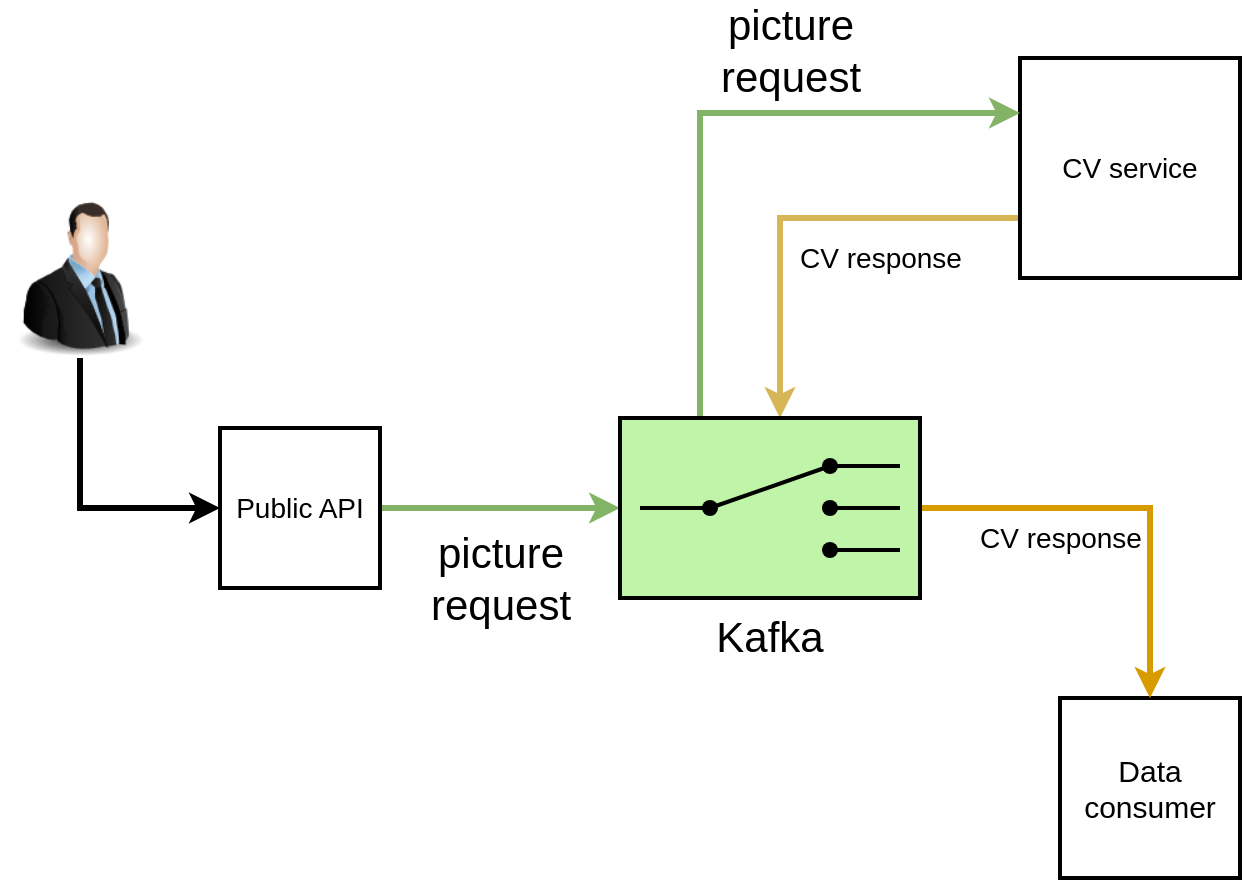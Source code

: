 <mxfile version="13.7.7" type="github">
  <diagram id="1TLgJJZaeOaR_Wd8QN8c" name="Page-1">
    <mxGraphModel dx="1364" dy="747" grid="1" gridSize="10" guides="1" tooltips="1" connect="1" arrows="1" fold="1" page="1" pageScale="1" pageWidth="850" pageHeight="1100" math="0" shadow="0">
      <root>
        <mxCell id="0" />
        <mxCell id="1" parent="0" />
        <mxCell id="hnMYHh887KvoQdc2plN0-47" style="edgeStyle=orthogonalEdgeStyle;rounded=0;orthogonalLoop=1;jettySize=auto;html=1;entryX=0;entryY=0.5;entryDx=0;entryDy=0;entryPerimeter=0;fontSize=21;fillColor=#d5e8d4;strokeColor=#82b366;strokeWidth=3;" edge="1" parent="1" source="hnMYHh887KvoQdc2plN0-14" target="hnMYHh887KvoQdc2plN0-46">
          <mxGeometry relative="1" as="geometry" />
        </mxCell>
        <mxCell id="hnMYHh887KvoQdc2plN0-49" value="&lt;div&gt;picture&lt;/div&gt;&lt;div&gt;request&lt;br&gt;&lt;/div&gt;" style="edgeLabel;html=1;align=center;verticalAlign=middle;resizable=0;points=[];fontSize=21;" vertex="1" connectable="0" parent="hnMYHh887KvoQdc2plN0-47">
          <mxGeometry x="-0.283" y="-1" relative="1" as="geometry">
            <mxPoint x="17" y="34" as="offset" />
          </mxGeometry>
        </mxCell>
        <mxCell id="hnMYHh887KvoQdc2plN0-14" value="&lt;div style=&quot;font-size: 14px;&quot;&gt;Public API&lt;/div&gt;" style="whiteSpace=wrap;html=1;aspect=fixed;strokeWidth=2;fontSize=14;" vertex="1" parent="1">
          <mxGeometry x="120" y="225" width="80" height="80" as="geometry" />
        </mxCell>
        <mxCell id="hnMYHh887KvoQdc2plN0-51" style="edgeStyle=orthogonalEdgeStyle;rounded=0;orthogonalLoop=1;jettySize=auto;html=1;strokeWidth=3;fontSize=21;fillColor=#fff2cc;strokeColor=#d6b656;" edge="1" parent="1" source="hnMYHh887KvoQdc2plN0-15" target="hnMYHh887KvoQdc2plN0-46">
          <mxGeometry relative="1" as="geometry">
            <mxPoint x="490" y="220" as="targetPoint" />
            <Array as="points">
              <mxPoint x="400" y="120" />
            </Array>
          </mxGeometry>
        </mxCell>
        <mxCell id="hnMYHh887KvoQdc2plN0-56" value="CV response" style="edgeLabel;html=1;align=center;verticalAlign=middle;resizable=0;points=[];fontSize=14;" vertex="1" connectable="0" parent="hnMYHh887KvoQdc2plN0-51">
          <mxGeometry x="-0.255" y="-2" relative="1" as="geometry">
            <mxPoint x="12" y="22" as="offset" />
          </mxGeometry>
        </mxCell>
        <mxCell id="hnMYHh887KvoQdc2plN0-15" value="CV service" style="whiteSpace=wrap;html=1;aspect=fixed;strokeWidth=2;fontSize=14;" vertex="1" parent="1">
          <mxGeometry x="520" y="40" width="110" height="110" as="geometry" />
        </mxCell>
        <mxCell id="hnMYHh887KvoQdc2plN0-16" value="&lt;div style=&quot;font-size: 15px;&quot;&gt;Data &lt;br style=&quot;font-size: 15px;&quot;&gt;&lt;/div&gt;&lt;div style=&quot;font-size: 15px;&quot;&gt;consumer&lt;/div&gt;" style="whiteSpace=wrap;html=1;aspect=fixed;strokeWidth=2;fontSize=15;" vertex="1" parent="1">
          <mxGeometry x="540" y="360" width="90" height="90" as="geometry" />
        </mxCell>
        <mxCell id="hnMYHh887KvoQdc2plN0-48" style="edgeStyle=orthogonalEdgeStyle;rounded=0;orthogonalLoop=1;jettySize=auto;html=1;entryX=0;entryY=0.25;entryDx=0;entryDy=0;fontSize=21;fillColor=#d5e8d4;strokeColor=#82b366;strokeWidth=3;" edge="1" parent="1" source="hnMYHh887KvoQdc2plN0-46" target="hnMYHh887KvoQdc2plN0-15">
          <mxGeometry relative="1" as="geometry">
            <Array as="points">
              <mxPoint x="360" y="68" />
            </Array>
          </mxGeometry>
        </mxCell>
        <mxCell id="hnMYHh887KvoQdc2plN0-50" value="&lt;div&gt;picture&lt;/div&gt;&lt;div&gt;request&lt;br&gt;&lt;/div&gt;" style="edgeLabel;html=1;align=center;verticalAlign=middle;resizable=0;points=[];fontSize=21;" vertex="1" connectable="0" parent="hnMYHh887KvoQdc2plN0-48">
          <mxGeometry x="-0.143" y="-1" relative="1" as="geometry">
            <mxPoint x="44" y="-50" as="offset" />
          </mxGeometry>
        </mxCell>
        <mxCell id="hnMYHh887KvoQdc2plN0-52" style="edgeStyle=orthogonalEdgeStyle;rounded=0;orthogonalLoop=1;jettySize=auto;html=1;entryX=0.5;entryY=0;entryDx=0;entryDy=0;strokeWidth=3;fontSize=21;fillColor=#ffe6cc;strokeColor=#d79b00;" edge="1" parent="1" source="hnMYHh887KvoQdc2plN0-46" target="hnMYHh887KvoQdc2plN0-16">
          <mxGeometry relative="1" as="geometry" />
        </mxCell>
        <mxCell id="hnMYHh887KvoQdc2plN0-57" value="CV response" style="edgeLabel;html=1;align=center;verticalAlign=middle;resizable=0;points=[];fontSize=14;" vertex="1" connectable="0" parent="hnMYHh887KvoQdc2plN0-52">
          <mxGeometry x="-0.019" y="2" relative="1" as="geometry">
            <mxPoint x="-33" y="17" as="offset" />
          </mxGeometry>
        </mxCell>
        <mxCell id="hnMYHh887KvoQdc2plN0-46" value="Kafka" style="strokeWidth=2;outlineConnect=0;dashed=0;align=center;fontSize=21;fillColor=#c0f5a9;verticalLabelPosition=bottom;verticalAlign=top;shape=mxgraph.eip.content_based_router;" vertex="1" parent="1">
          <mxGeometry x="320" y="220" width="150" height="90" as="geometry" />
        </mxCell>
        <mxCell id="hnMYHh887KvoQdc2plN0-54" style="edgeStyle=orthogonalEdgeStyle;rounded=0;orthogonalLoop=1;jettySize=auto;html=1;entryX=0;entryY=0.5;entryDx=0;entryDy=0;strokeWidth=3;fontSize=21;exitX=0.5;exitY=1;exitDx=0;exitDy=0;" edge="1" parent="1" source="hnMYHh887KvoQdc2plN0-53" target="hnMYHh887KvoQdc2plN0-14">
          <mxGeometry relative="1" as="geometry" />
        </mxCell>
        <mxCell id="hnMYHh887KvoQdc2plN0-53" value="" style="image;html=1;image=img/lib/clip_art/people/Suit_Man_128x128.png;fontSize=21;" vertex="1" parent="1">
          <mxGeometry x="10" y="110" width="80" height="80" as="geometry" />
        </mxCell>
      </root>
    </mxGraphModel>
  </diagram>
</mxfile>
